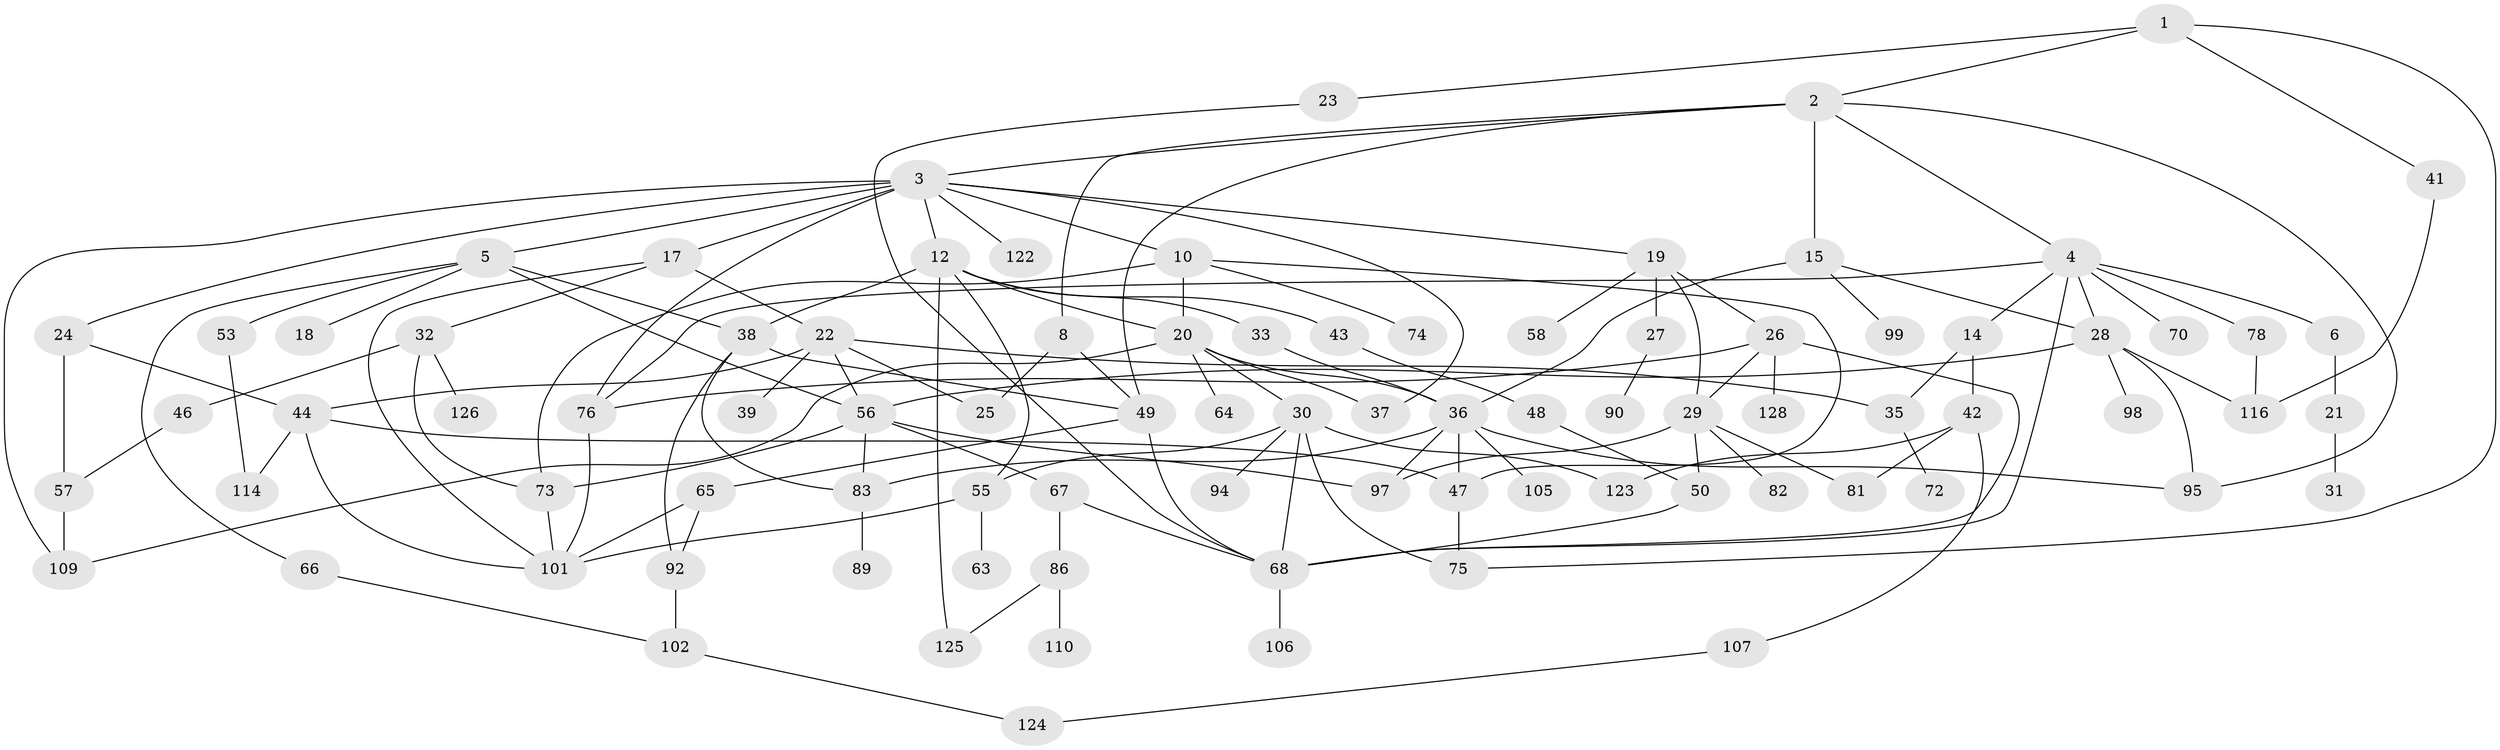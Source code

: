 // original degree distribution, {5: 0.0625, 8: 0.015625, 7: 0.0234375, 3: 0.21875, 2: 0.3046875, 6: 0.03125, 4: 0.1484375, 1: 0.1953125}
// Generated by graph-tools (version 1.1) at 2025/41/03/06/25 10:41:26]
// undirected, 87 vertices, 139 edges
graph export_dot {
graph [start="1"]
  node [color=gray90,style=filled];
  1 [super="+112"];
  2 [super="+103"];
  3 [super="+7"];
  4 [super="+11"];
  5 [super="+9"];
  6;
  8 [super="+69"];
  10 [super="+13"];
  12 [super="+16"];
  14;
  15 [super="+40"];
  17 [super="+118"];
  18;
  19;
  20 [super="+45"];
  21;
  22 [super="+52"];
  23;
  24 [super="+34"];
  25;
  26 [super="+121"];
  27 [super="+77"];
  28 [super="+62"];
  29 [super="+60"];
  30 [super="+88"];
  31;
  32 [super="+91"];
  33;
  35 [super="+111"];
  36 [super="+85"];
  37;
  38 [super="+80"];
  39;
  41 [super="+115"];
  42 [super="+59"];
  43;
  44;
  46;
  47 [super="+120"];
  48 [super="+51"];
  49 [super="+61"];
  50 [super="+79"];
  53 [super="+54"];
  55;
  56 [super="+100"];
  57;
  58 [super="+87"];
  63;
  64 [super="+96"];
  65;
  66 [super="+71"];
  67 [super="+117"];
  68 [super="+84"];
  70;
  72;
  73;
  74;
  75;
  76;
  78;
  81;
  82 [super="+93"];
  83 [super="+108"];
  86 [super="+127"];
  89;
  90;
  92;
  94;
  95;
  97;
  98;
  99;
  101 [super="+113"];
  102 [super="+104"];
  105;
  106;
  107;
  109;
  110;
  114;
  116 [super="+119"];
  122;
  123;
  124;
  125;
  126;
  128;
  1 -- 2;
  1 -- 23;
  1 -- 41;
  1 -- 75;
  2 -- 3;
  2 -- 4;
  2 -- 8;
  2 -- 15;
  2 -- 49;
  2 -- 95;
  3 -- 5 [weight=2];
  3 -- 12;
  3 -- 19;
  3 -- 24;
  3 -- 76;
  3 -- 109;
  3 -- 17;
  3 -- 37;
  3 -- 122;
  3 -- 10;
  4 -- 6;
  4 -- 28;
  4 -- 76;
  4 -- 78;
  4 -- 68;
  4 -- 70;
  4 -- 14;
  5 -- 18;
  5 -- 66;
  5 -- 53;
  5 -- 38;
  5 -- 56;
  6 -- 21;
  8 -- 25;
  8 -- 49;
  10 -- 47;
  10 -- 74;
  10 -- 73;
  10 -- 20;
  12 -- 20;
  12 -- 38;
  12 -- 43;
  12 -- 33;
  12 -- 125;
  12 -- 55;
  14 -- 35;
  14 -- 42;
  15 -- 99;
  15 -- 36 [weight=2];
  15 -- 28;
  17 -- 22;
  17 -- 32;
  17 -- 101;
  19 -- 26;
  19 -- 27;
  19 -- 29;
  19 -- 58;
  20 -- 30;
  20 -- 36;
  20 -- 64;
  20 -- 109;
  20 -- 37;
  21 -- 31;
  22 -- 25;
  22 -- 39;
  22 -- 35;
  22 -- 44;
  22 -- 56;
  23 -- 68;
  24 -- 57;
  24 -- 44;
  26 -- 68;
  26 -- 128;
  26 -- 76;
  26 -- 29;
  27 -- 90;
  28 -- 56;
  28 -- 98;
  28 -- 116;
  28 -- 95;
  29 -- 50;
  29 -- 82;
  29 -- 81;
  29 -- 97;
  30 -- 123;
  30 -- 55;
  30 -- 94;
  30 -- 75;
  30 -- 68;
  32 -- 46;
  32 -- 73;
  32 -- 126;
  33 -- 36;
  35 -- 72;
  36 -- 97;
  36 -- 105;
  36 -- 95;
  36 -- 47;
  36 -- 83;
  38 -- 83;
  38 -- 92;
  38 -- 49;
  41 -- 116;
  42 -- 107;
  42 -- 81;
  42 -- 123;
  43 -- 48;
  44 -- 114;
  44 -- 101;
  44 -- 47;
  46 -- 57;
  47 -- 75;
  48 -- 50;
  49 -- 65;
  49 -- 68;
  50 -- 68;
  53 -- 114;
  55 -- 63;
  55 -- 101;
  56 -- 67;
  56 -- 83;
  56 -- 73;
  56 -- 97;
  57 -- 109;
  65 -- 101;
  65 -- 92;
  66 -- 102;
  67 -- 86;
  67 -- 68;
  68 -- 106;
  73 -- 101;
  76 -- 101;
  78 -- 116;
  83 -- 89;
  86 -- 110;
  86 -- 125;
  92 -- 102;
  102 -- 124;
  107 -- 124;
}
